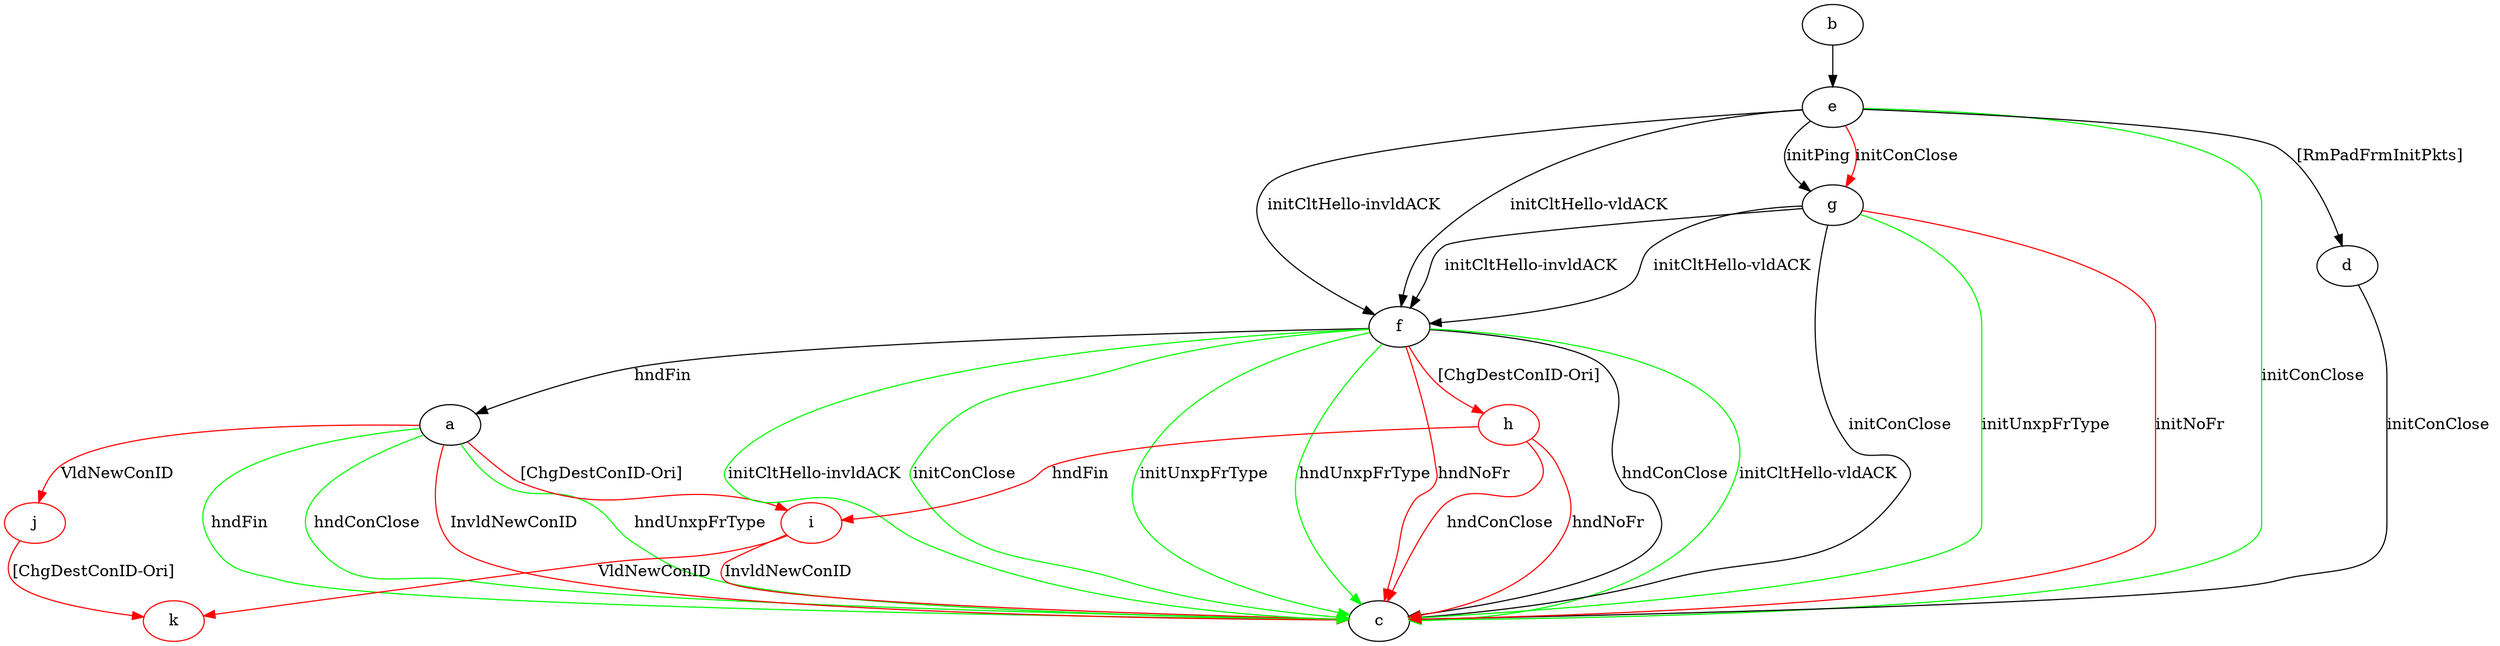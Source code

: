 digraph "" {
	a -> c	[key=0,
		color=green,
		label="hndFin "];
	a -> c	[key=1,
		color=green,
		label="hndConClose "];
	a -> c	[key=2,
		color=green,
		label="hndUnxpFrType "];
	a -> c	[key=3,
		color=red,
		label="InvldNewConID "];
	i	[color=red];
	a -> i	[key=0,
		color=red,
		label="[ChgDestConID-Ori] "];
	j	[color=red];
	a -> j	[key=0,
		color=red,
		label="VldNewConID "];
	b -> e	[key=0];
	d -> c	[key=0,
		label="initConClose "];
	e -> c	[key=0,
		color=green,
		label="initConClose "];
	e -> d	[key=0,
		label="[RmPadFrmInitPkts] "];
	e -> f	[key=0,
		label="initCltHello-vldACK "];
	e -> f	[key=1,
		label="initCltHello-invldACK "];
	e -> g	[key=0,
		label="initPing "];
	e -> g	[key=1,
		color=red,
		label="initConClose "];
	f -> a	[key=0,
		label="hndFin "];
	f -> c	[key=0,
		label="hndConClose "];
	f -> c	[key=1,
		color=green,
		label="initConClose "];
	f -> c	[key=2,
		color=green,
		label="initCltHello-vldACK "];
	f -> c	[key=3,
		color=green,
		label="initCltHello-invldACK "];
	f -> c	[key=4,
		color=green,
		label="initUnxpFrType "];
	f -> c	[key=5,
		color=green,
		label="hndUnxpFrType "];
	f -> c	[key=6,
		color=red,
		label="hndNoFr "];
	h	[color=red];
	f -> h	[key=0,
		color=red,
		label="[ChgDestConID-Ori] "];
	g -> c	[key=0,
		label="initConClose "];
	g -> c	[key=1,
		color=green,
		label="initUnxpFrType "];
	g -> c	[key=2,
		color=red,
		label="initNoFr "];
	g -> f	[key=0,
		label="initCltHello-vldACK "];
	g -> f	[key=1,
		label="initCltHello-invldACK "];
	h -> c	[key=0,
		color=red,
		label="hndConClose "];
	h -> c	[key=1,
		color=red,
		label="hndNoFr "];
	h -> i	[key=0,
		color=red,
		label="hndFin "];
	i -> c	[key=0,
		color=red,
		label="InvldNewConID "];
	k	[color=red];
	i -> k	[key=0,
		color=red,
		label="VldNewConID "];
	j -> k	[key=0,
		color=red,
		label="[ChgDestConID-Ori] "];
}
